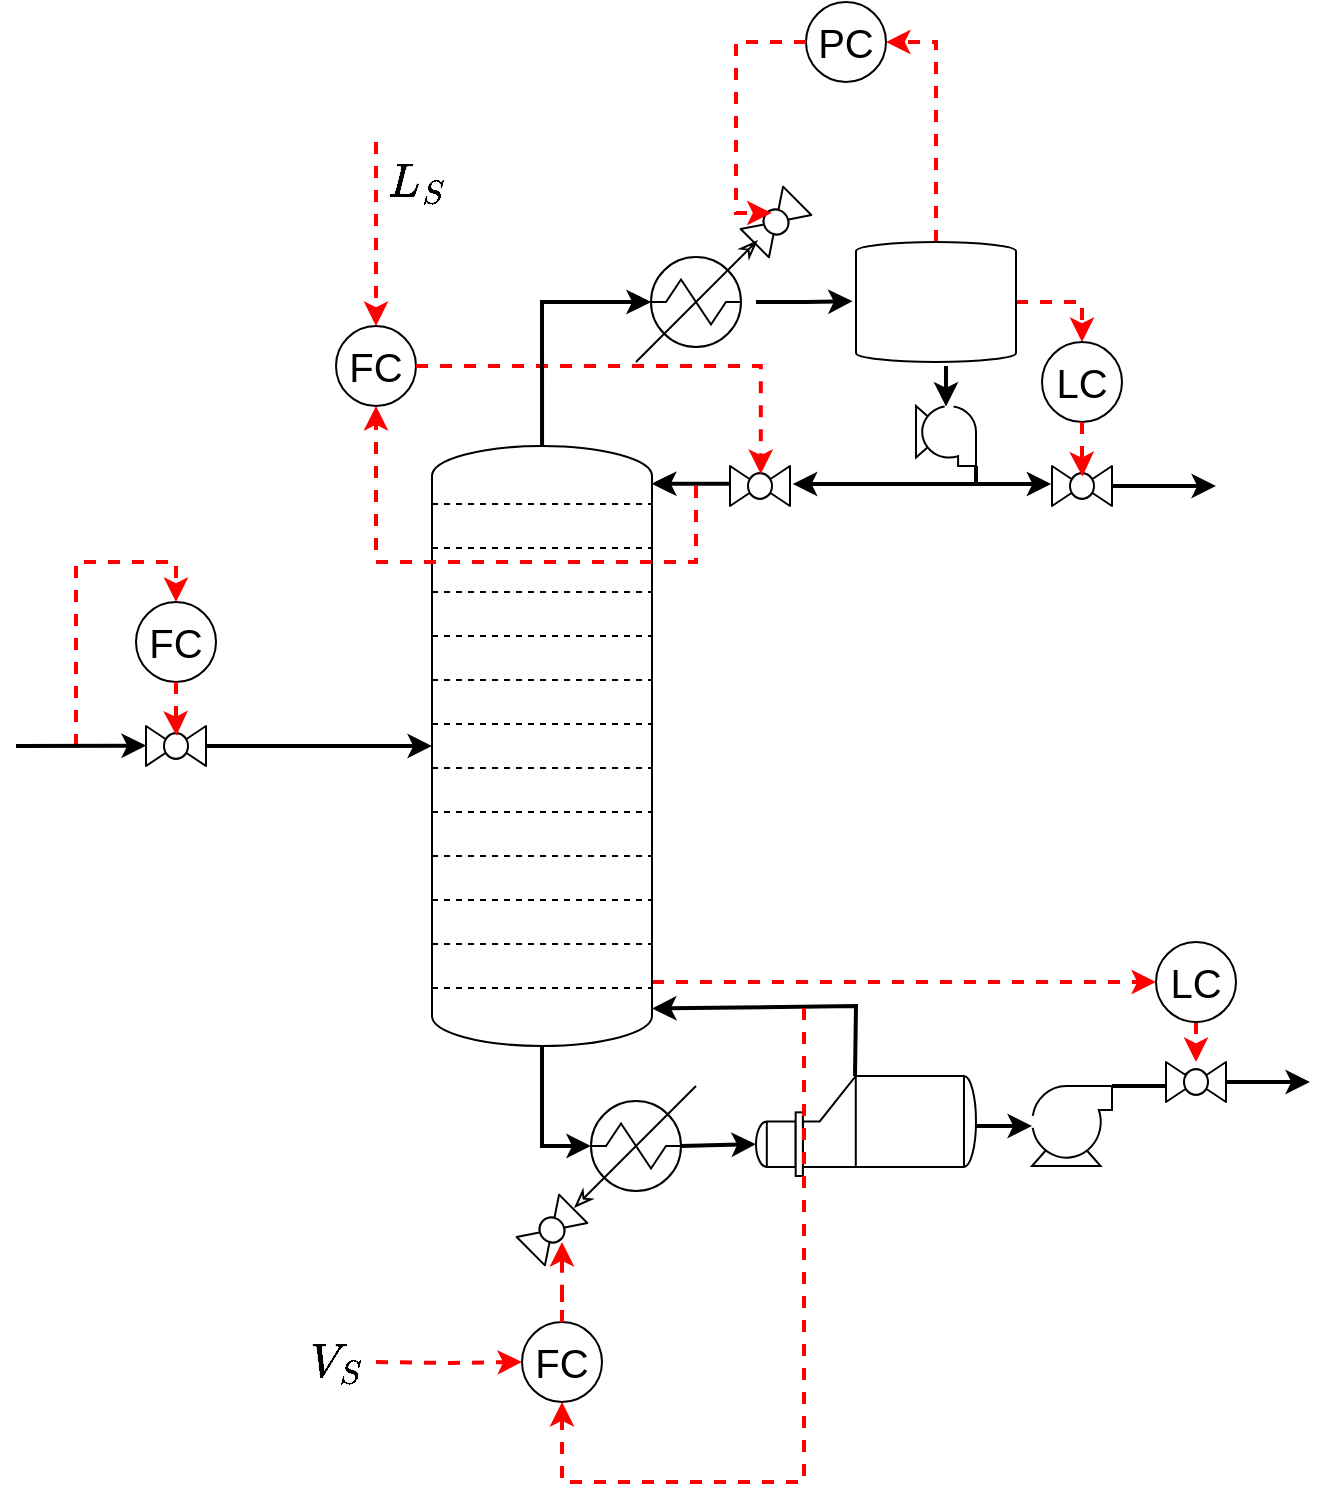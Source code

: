 <mxfile>
    <diagram id="n_FQf2AKHFINR0Hc34nD" name="Page-1">
        <mxGraphModel dx="680" dy="459" grid="1" gridSize="10" guides="1" tooltips="1" connect="1" arrows="1" fold="1" page="1" pageScale="1" pageWidth="1654" pageHeight="1169" math="1" shadow="0">
            <root>
                <mxCell id="0"/>
                <mxCell id="1" parent="0"/>
                <mxCell id="3" style="edgeStyle=orthogonalEdgeStyle;rounded=0;orthogonalLoop=1;jettySize=auto;html=1;exitX=1;exitY=0;exitDx=0;exitDy=0;exitPerimeter=0;entryX=0.063;entryY=0.469;entryDx=0;entryDy=0;entryPerimeter=0;strokeWidth=2;fontSize=20;" parent="1" source="19" target="41" edge="1">
                    <mxGeometry relative="1" as="geometry">
                        <Array as="points">
                            <mxPoint x="970" y="672"/>
                        </Array>
                    </mxGeometry>
                </mxCell>
                <mxCell id="5" value="&lt;span style=&quot;font-size: 20px;&quot;&gt;PC&lt;/span&gt;" style="ellipse;whiteSpace=wrap;html=1;fontSize=20;" parent="1" vertex="1">
                    <mxGeometry x="765" y="130" width="40" height="40" as="geometry"/>
                </mxCell>
                <mxCell id="6" value="" style="verticalLabelPosition=bottom;align=center;html=1;verticalAlign=top;pointerEvents=1;dashed=0;shape=mxgraph.pid2valves.valve;valveType=ball;rotation=-45;fontSize=20;" parent="1" vertex="1">
                    <mxGeometry x="735" y="230" width="30" height="20" as="geometry"/>
                </mxCell>
                <mxCell id="7" style="edgeStyle=orthogonalEdgeStyle;rounded=0;orthogonalLoop=1;jettySize=auto;html=1;strokeWidth=2;dashed=1;fillColor=#a20025;strokeColor=#FF0000;exitX=0.5;exitY=0;exitDx=0;exitDy=0;exitPerimeter=0;entryX=1;entryY=0.5;entryDx=0;entryDy=0;fontSize=20;" parent="1" source="17" target="5" edge="1">
                    <mxGeometry relative="1" as="geometry">
                        <mxPoint x="930" y="150" as="targetPoint"/>
                    </mxGeometry>
                </mxCell>
                <mxCell id="8" style="edgeStyle=orthogonalEdgeStyle;rounded=0;orthogonalLoop=1;jettySize=auto;html=1;entryX=0.554;entryY=0.264;entryDx=0;entryDy=0;entryPerimeter=0;strokeWidth=2;dashed=1;fillColor=#a20025;strokeColor=#FF0000;exitX=0;exitY=0.5;exitDx=0;exitDy=0;fontSize=20;" parent="1" source="5" target="6" edge="1">
                    <mxGeometry relative="1" as="geometry">
                        <Array as="points">
                            <mxPoint x="730" y="150"/>
                            <mxPoint x="730" y="235"/>
                        </Array>
                        <mxPoint x="850" y="120" as="sourcePoint"/>
                    </mxGeometry>
                </mxCell>
                <mxCell id="13" style="edgeStyle=orthogonalEdgeStyle;rounded=0;orthogonalLoop=1;jettySize=auto;html=1;entryX=0;entryY=0.5;entryDx=0;entryDy=0;dashed=1;strokeColor=#FF0000;strokeWidth=2;fontSize=20;" parent="1" source="14" target="51" edge="1">
                    <mxGeometry relative="1" as="geometry">
                        <Array as="points">
                            <mxPoint x="880" y="620"/>
                            <mxPoint x="880" y="620"/>
                        </Array>
                    </mxGeometry>
                </mxCell>
                <mxCell id="14" value="" style="verticalLabelPosition=bottom;outlineConnect=0;align=center;dashed=0;html=1;verticalAlign=top;shape=mxgraph.pid2misc.column;columnType=tray;fontSize=20;" parent="1" vertex="1">
                    <mxGeometry x="578" y="352" width="110" height="300" as="geometry"/>
                </mxCell>
                <mxCell id="15" style="edgeStyle=orthogonalEdgeStyle;rounded=0;orthogonalLoop=1;jettySize=auto;html=1;strokeWidth=2;fontSize=20;" parent="1" target="19" edge="1">
                    <mxGeometry relative="1" as="geometry">
                        <Array as="points">
                            <mxPoint x="858" y="692"/>
                            <mxPoint x="858" y="692"/>
                        </Array>
                        <mxPoint x="818" y="692" as="sourcePoint"/>
                    </mxGeometry>
                </mxCell>
                <mxCell id="16" style="edgeStyle=orthogonalEdgeStyle;rounded=0;orthogonalLoop=1;jettySize=auto;html=1;entryX=0.5;entryY=0;entryDx=0;entryDy=0;strokeWidth=2;dashed=1;fillColor=#a20025;strokeColor=#FF0000;fontSize=20;" parent="1" source="17" target="38" edge="1">
                    <mxGeometry relative="1" as="geometry"/>
                </mxCell>
                <mxCell id="17" value="" style="shape=mxgraph.pid.vessels.pressurized_vessel;html=1;pointerEvents=1;align=center;verticalLabelPosition=bottom;verticalAlign=top;dashed=0;fontSize=20;" parent="1" vertex="1">
                    <mxGeometry x="790" y="250" width="80" height="60" as="geometry"/>
                </mxCell>
                <mxCell id="18" style="edgeStyle=orthogonalEdgeStyle;rounded=0;orthogonalLoop=1;jettySize=auto;html=1;entryX=0.124;entryY=0.5;entryDx=0;entryDy=0;entryPerimeter=0;fontSize=20;" parent="1" source="14" target="32" edge="1">
                    <mxGeometry relative="1" as="geometry">
                        <mxPoint x="680" y="240" as="targetPoint"/>
                        <Array as="points">
                            <mxPoint x="633" y="280"/>
                        </Array>
                    </mxGeometry>
                </mxCell>
                <mxCell id="19" value="" style="verticalLabelPosition=bottom;outlineConnect=0;align=center;dashed=0;html=1;verticalAlign=top;shape=mxgraph.pid.compressors.centrifugal_compressor;fontSize=20;" parent="1" vertex="1">
                    <mxGeometry x="878" y="672" width="40" height="40" as="geometry"/>
                </mxCell>
                <mxCell id="67" style="edgeStyle=orthogonalEdgeStyle;rounded=0;html=1;entryX=0.5;entryY=0;entryDx=0;entryDy=0;strokeColor=#FF0000;strokeWidth=2;dashed=1;fontSize=20;" parent="1" target="30" edge="1">
                    <mxGeometry relative="1" as="geometry">
                        <mxPoint x="400" y="502" as="sourcePoint"/>
                        <Array as="points">
                            <mxPoint x="400" y="410"/>
                            <mxPoint x="450" y="410"/>
                        </Array>
                    </mxGeometry>
                </mxCell>
                <mxCell id="21" value="" style="verticalLabelPosition=bottom;align=center;html=1;verticalAlign=top;pointerEvents=1;dashed=0;shape=mxgraph.pid2valves.valve;valveType=ball;fontSize=20;" parent="1" vertex="1">
                    <mxGeometry x="435" y="492" width="30" height="20" as="geometry"/>
                </mxCell>
                <mxCell id="22" value="" style="shape=mxgraph.pid.heat_exchangers.reboiler;html=1;pointerEvents=1;align=center;verticalLabelPosition=bottom;verticalAlign=top;dashed=0;fontSize=20;" parent="1" vertex="1">
                    <mxGeometry x="740" y="667" width="110" height="50" as="geometry"/>
                </mxCell>
                <mxCell id="23" value="" style="verticalLabelPosition=bottom;outlineConnect=0;align=center;dashed=0;html=1;verticalAlign=top;shape=mxgraph.pid.compressors.centrifugal_compressor;rotation=90;fontSize=20;" parent="1" vertex="1">
                    <mxGeometry x="820" y="332" width="30" height="30" as="geometry"/>
                </mxCell>
                <mxCell id="24" value="" style="verticalLabelPosition=bottom;align=center;html=1;verticalAlign=top;pointerEvents=1;dashed=0;shape=mxgraph.pid2valves.valve;valveType=ball;fontSize=20;" parent="1" vertex="1">
                    <mxGeometry x="727" y="362" width="30" height="20" as="geometry"/>
                </mxCell>
                <mxCell id="58" style="edgeStyle=orthogonalEdgeStyle;html=1;strokeColor=default;strokeWidth=2;fontSize=20;" parent="1" source="25" edge="1">
                    <mxGeometry relative="1" as="geometry">
                        <mxPoint x="970" y="372" as="targetPoint"/>
                    </mxGeometry>
                </mxCell>
                <mxCell id="25" value="" style="verticalLabelPosition=bottom;align=center;html=1;verticalAlign=top;pointerEvents=1;dashed=0;shape=mxgraph.pid2valves.valve;valveType=ball;fontSize=20;" parent="1" vertex="1">
                    <mxGeometry x="888" y="362" width="30" height="20" as="geometry"/>
                </mxCell>
                <mxCell id="26" value="" style="endArrow=classic;html=1;rounded=0;exitX=-0.014;exitY=0.443;exitDx=0;exitDy=0;exitPerimeter=0;fontSize=20;" parent="1" source="24" edge="1">
                    <mxGeometry width="50" height="50" relative="1" as="geometry">
                        <mxPoint x="715.3" y="371.15" as="sourcePoint"/>
                        <mxPoint x="688" y="370.86" as="targetPoint"/>
                    </mxGeometry>
                </mxCell>
                <mxCell id="29" style="edgeStyle=orthogonalEdgeStyle;rounded=0;orthogonalLoop=1;jettySize=auto;html=1;entryX=0.01;entryY=0.5;entryDx=0;entryDy=0;entryPerimeter=0;strokeWidth=2;fontSize=20;" parent="1" target="23" edge="1">
                    <mxGeometry relative="1" as="geometry">
                        <mxPoint x="835" y="312" as="sourcePoint"/>
                        <Array as="points">
                            <mxPoint x="835" y="322"/>
                            <mxPoint x="835" y="322"/>
                        </Array>
                    </mxGeometry>
                </mxCell>
                <mxCell id="30" value="&lt;font style=&quot;font-size: 20px;&quot;&gt;FC&lt;/font&gt;" style="ellipse;whiteSpace=wrap;html=1;fontSize=20;" parent="1" vertex="1">
                    <mxGeometry x="430" y="430" width="40" height="40" as="geometry"/>
                </mxCell>
                <mxCell id="32" value="" style="shape=mxgraph.pid.heat_exchangers.condenser;html=1;pointerEvents=1;align=center;verticalLabelPosition=bottom;verticalAlign=top;dashed=0;movable=1;resizable=1;rotatable=1;deletable=1;editable=1;locked=0;connectable=1;fontSize=20;" parent="1" vertex="1">
                    <mxGeometry x="680" y="250" width="60" height="60" as="geometry"/>
                </mxCell>
                <mxCell id="33" style="edgeStyle=orthogonalEdgeStyle;rounded=0;orthogonalLoop=1;jettySize=auto;html=1;entryX=-0.021;entryY=0.494;entryDx=0;entryDy=0;entryPerimeter=0;strokeWidth=2;fontSize=20;" parent="1" source="32" target="17" edge="1">
                    <mxGeometry relative="1" as="geometry"/>
                </mxCell>
                <mxCell id="34" value="&lt;font style=&quot;font-size: 20px;&quot;&gt;FC&lt;/font&gt;" style="ellipse;whiteSpace=wrap;html=1;fontSize=20;" parent="1" vertex="1">
                    <mxGeometry x="530" y="292" width="40" height="40" as="geometry"/>
                </mxCell>
                <mxCell id="35" value="" style="shape=mxgraph.pid.heat_exchangers.heater;html=1;pointerEvents=1;align=center;verticalLabelPosition=bottom;verticalAlign=top;dashed=0;fontSize=20;" parent="1" vertex="1">
                    <mxGeometry x="650" y="672" width="60" height="60" as="geometry"/>
                </mxCell>
                <mxCell id="36" value="&lt;font style=&quot;font-size: 20px;&quot;&gt;FC&lt;/font&gt;" style="ellipse;whiteSpace=wrap;html=1;fontSize=20;" parent="1" vertex="1">
                    <mxGeometry x="623" y="790" width="40" height="40" as="geometry"/>
                </mxCell>
                <mxCell id="37" value="" style="verticalLabelPosition=bottom;align=center;html=1;verticalAlign=top;pointerEvents=1;dashed=0;shape=mxgraph.pid2valves.valve;valveType=ball;rotation=315;fontSize=20;" parent="1" vertex="1">
                    <mxGeometry x="623" y="734" width="30" height="20" as="geometry"/>
                </mxCell>
                <mxCell id="38" value="&lt;span style=&quot;font-size: 20px;&quot;&gt;LC&lt;/span&gt;" style="ellipse;whiteSpace=wrap;html=1;fontSize=20;" parent="1" vertex="1">
                    <mxGeometry x="883" y="300" width="40" height="40" as="geometry"/>
                </mxCell>
                <mxCell id="39" style="edgeStyle=orthogonalEdgeStyle;rounded=0;orthogonalLoop=1;jettySize=auto;html=1;entryX=0.507;entryY=0.26;entryDx=0;entryDy=0;entryPerimeter=0;strokeWidth=2;dashed=1;fillColor=#a20025;strokeColor=#FF0000;fontSize=20;" parent="1" source="38" target="25" edge="1">
                    <mxGeometry relative="1" as="geometry"/>
                </mxCell>
                <mxCell id="40" style="edgeStyle=orthogonalEdgeStyle;rounded=0;orthogonalLoop=1;jettySize=auto;html=1;entryX=0.513;entryY=0.2;entryDx=0;entryDy=0;entryPerimeter=0;strokeColor=#FF0000;strokeWidth=2;dashed=1;fontSize=20;" parent="1" source="34" target="24" edge="1">
                    <mxGeometry relative="1" as="geometry"/>
                </mxCell>
                <mxCell id="57" style="edgeStyle=orthogonalEdgeStyle;html=1;strokeColor=default;strokeWidth=2;fontSize=20;" parent="1" source="41" edge="1">
                    <mxGeometry relative="1" as="geometry">
                        <mxPoint x="1017" y="670" as="targetPoint"/>
                    </mxGeometry>
                </mxCell>
                <mxCell id="41" value="" style="verticalLabelPosition=bottom;align=center;html=1;verticalAlign=top;pointerEvents=1;dashed=0;shape=mxgraph.pid2valves.valve;valveType=ball;fontSize=20;" parent="1" vertex="1">
                    <mxGeometry x="945" y="660" width="30" height="20" as="geometry"/>
                </mxCell>
                <mxCell id="45" value="" style="endArrow=classic;html=1;rounded=0;exitX=0.45;exitY=0;exitDx=0;exitDy=0;exitPerimeter=0;endSize=6;curved=0;strokeColor=default;strokeWidth=2;fontSize=20;" parent="1" source="22" edge="1">
                    <mxGeometry width="50" height="50" relative="1" as="geometry">
                        <mxPoint x="778" y="662" as="sourcePoint"/>
                        <mxPoint x="688" y="633.27" as="targetPoint"/>
                        <Array as="points">
                            <mxPoint x="790" y="632"/>
                        </Array>
                    </mxGeometry>
                </mxCell>
                <mxCell id="47" style="edgeStyle=orthogonalEdgeStyle;rounded=0;orthogonalLoop=1;jettySize=auto;html=1;entryX=0;entryY=0.682;entryDx=0;entryDy=0;entryPerimeter=0;exitX=0.876;exitY=0.5;exitDx=0;exitDy=0;exitPerimeter=0;endSize=6;curved=0;strokeWidth=2;fontSize=20;" parent="1" target="22" edge="1">
                    <mxGeometry relative="1" as="geometry">
                        <mxPoint x="728" y="830" as="targetPoint"/>
                        <mxPoint x="702.56" y="702" as="sourcePoint"/>
                        <Array as="points">
                            <mxPoint x="703" y="701"/>
                        </Array>
                    </mxGeometry>
                </mxCell>
                <mxCell id="48" style="edgeStyle=orthogonalEdgeStyle;rounded=0;orthogonalLoop=1;jettySize=auto;html=1;entryX=0.124;entryY=0.5;entryDx=0;entryDy=0;entryPerimeter=0;endSize=6;curved=0;strokeWidth=2;fontSize=20;" parent="1" source="14" edge="1">
                    <mxGeometry relative="1" as="geometry">
                        <mxPoint x="657.44" y="702" as="targetPoint"/>
                        <Array as="points">
                            <mxPoint x="633" y="702"/>
                        </Array>
                    </mxGeometry>
                </mxCell>
                <mxCell id="49" style="edgeStyle=orthogonalEdgeStyle;rounded=0;orthogonalLoop=1;jettySize=auto;html=1;dashed=1;endSize=6;curved=0;strokeColor=#FF0000;strokeWidth=2;exitX=0.5;exitY=0;exitDx=0;exitDy=0;entryX=0.476;entryY=0.889;entryDx=0;entryDy=0;entryPerimeter=0;fontSize=20;" parent="1" source="36" target="37" edge="1">
                    <mxGeometry relative="1" as="geometry">
                        <mxPoint x="643" y="790" as="targetPoint"/>
                    </mxGeometry>
                </mxCell>
                <mxCell id="50" style="edgeStyle=orthogonalEdgeStyle;rounded=0;orthogonalLoop=1;jettySize=auto;html=1;entryX=0.507;entryY=0.24;entryDx=0;entryDy=0;entryPerimeter=0;dashed=1;endSize=6;curved=0;strokeColor=#FF0000;strokeWidth=2;fontSize=20;" parent="1" source="30" target="21" edge="1">
                    <mxGeometry relative="1" as="geometry"/>
                </mxCell>
                <mxCell id="59" style="edgeStyle=orthogonalEdgeStyle;html=1;dashed=1;strokeColor=#FF0000;strokeWidth=2;fontSize=20;" parent="1" source="51" target="41" edge="1">
                    <mxGeometry relative="1" as="geometry"/>
                </mxCell>
                <mxCell id="51" value="&lt;font style=&quot;font-size: 20px;&quot;&gt;LC&lt;/font&gt;" style="ellipse;whiteSpace=wrap;html=1;fontSize=20;" parent="1" vertex="1">
                    <mxGeometry x="940" y="600" width="40" height="40" as="geometry"/>
                </mxCell>
                <mxCell id="53" style="edgeStyle=orthogonalEdgeStyle;rounded=0;orthogonalLoop=1;jettySize=auto;html=1;entryX=1.047;entryY=0.43;entryDx=0;entryDy=0;entryPerimeter=0;exitX=1;exitY=0;exitDx=0;exitDy=0;exitPerimeter=0;strokeWidth=2;fontSize=20;" parent="1" edge="1" target="24" source="23">
                    <mxGeometry relative="1" as="geometry">
                        <mxPoint x="776.79" y="429.94" as="targetPoint"/>
                        <mxPoint x="870" y="419.94" as="sourcePoint"/>
                        <Array as="points">
                            <mxPoint x="850" y="371"/>
                            <mxPoint x="758" y="371"/>
                        </Array>
                    </mxGeometry>
                </mxCell>
                <mxCell id="54" value="" style="endArrow=classic;html=1;rounded=0;exitX=-0.014;exitY=0.443;exitDx=0;exitDy=0;exitPerimeter=0;strokeWidth=2;fontSize=20;" parent="1" edge="1">
                    <mxGeometry width="50" height="50" relative="1" as="geometry">
                        <mxPoint x="726.58" y="370.83" as="sourcePoint"/>
                        <mxPoint x="688" y="370.83" as="targetPoint"/>
                    </mxGeometry>
                </mxCell>
                <mxCell id="56" style="edgeStyle=orthogonalEdgeStyle;rounded=0;orthogonalLoop=1;jettySize=auto;html=1;entryX=0.124;entryY=0.5;entryDx=0;entryDy=0;entryPerimeter=0;strokeWidth=2;fontSize=20;" parent="1" edge="1">
                    <mxGeometry relative="1" as="geometry">
                        <mxPoint x="687.44" y="279.97" as="targetPoint"/>
                        <Array as="points">
                            <mxPoint x="633" y="279.97"/>
                        </Array>
                        <mxPoint x="633.034" y="351.97" as="sourcePoint"/>
                    </mxGeometry>
                </mxCell>
                <mxCell id="2" style="edgeStyle=orthogonalEdgeStyle;rounded=0;orthogonalLoop=1;jettySize=auto;html=1;entryX=0.5;entryY=1;entryDx=0;entryDy=0;dashed=1;endSize=6;curved=0;strokeColor=#FF0000;strokeWidth=2;fontSize=20;" parent="1" target="36" edge="1">
                    <mxGeometry relative="1" as="geometry">
                        <Array as="points">
                            <mxPoint x="764" y="870"/>
                            <mxPoint x="643" y="870"/>
                        </Array>
                        <mxPoint x="764" y="633" as="sourcePoint"/>
                    </mxGeometry>
                </mxCell>
                <mxCell id="61" style="edgeStyle=orthogonalEdgeStyle;rounded=0;orthogonalLoop=1;jettySize=auto;html=1;strokeColor=#FF0000;strokeWidth=2;dashed=1;entryX=0.5;entryY=1;entryDx=0;entryDy=0;fontSize=20;" parent="1" target="34" edge="1">
                    <mxGeometry relative="1" as="geometry">
                        <mxPoint x="710" y="372" as="sourcePoint"/>
                        <mxPoint x="510" y="380" as="targetPoint"/>
                        <Array as="points">
                            <mxPoint x="710" y="410"/>
                            <mxPoint x="550" y="410"/>
                        </Array>
                    </mxGeometry>
                </mxCell>
                <mxCell id="66" style="edgeStyle=orthogonalEdgeStyle;html=1;strokeColor=default;strokeWidth=2;rounded=0;fontSize=20;" parent="1" edge="1">
                    <mxGeometry relative="1" as="geometry">
                        <mxPoint x="370" y="502" as="sourcePoint"/>
                        <mxPoint x="435" y="501.83" as="targetPoint"/>
                        <Array as="points">
                            <mxPoint x="435" y="502"/>
                        </Array>
                    </mxGeometry>
                </mxCell>
                <mxCell id="65" style="edgeStyle=orthogonalEdgeStyle;html=1;strokeColor=default;strokeWidth=2;rounded=0;fontSize=20;" parent="1" source="21" target="14" edge="1">
                    <mxGeometry relative="1" as="geometry"/>
                </mxCell>
                <mxCell id="74" style="edgeStyle=elbowEdgeStyle;rounded=0;html=1;entryX=0.5;entryY=0;entryDx=0;entryDy=0;dashed=1;strokeColor=#FF0000;strokeWidth=2;fontSize=20;elbow=vertical;" parent="1" target="34" edge="1">
                    <mxGeometry relative="1" as="geometry">
                        <mxPoint x="550" y="200" as="sourcePoint"/>
                    </mxGeometry>
                </mxCell>
                <mxCell id="82" value="$$L_S$$" style="edgeLabel;html=1;align=center;verticalAlign=middle;resizable=0;points=[];fontSize=20;" parent="74" vertex="1" connectable="0">
                    <mxGeometry x="0.513" relative="1" as="geometry">
                        <mxPoint x="20" y="-50" as="offset"/>
                    </mxGeometry>
                </mxCell>
                <mxCell id="83" style="edgeStyle=orthogonalEdgeStyle;rounded=0;html=1;entryX=0;entryY=0.5;entryDx=0;entryDy=0;dashed=1;strokeColor=#FF0000;strokeWidth=2;fontSize=20;" edge="1" parent="1" target="36">
                    <mxGeometry relative="1" as="geometry">
                        <mxPoint x="550" y="810" as="sourcePoint"/>
                        <mxPoint x="623" y="810" as="targetPoint"/>
                    </mxGeometry>
                </mxCell>
                <mxCell id="84" value="$$V_S$$" style="edgeLabel;html=1;align=center;verticalAlign=middle;resizable=0;points=[];fontSize=20;" vertex="1" connectable="0" parent="83">
                    <mxGeometry x="0.211" y="-1" relative="1" as="geometry">
                        <mxPoint x="-64" y="-1" as="offset"/>
                    </mxGeometry>
                </mxCell>
                <mxCell id="85" style="edgeStyle=orthogonalEdgeStyle;rounded=0;orthogonalLoop=1;jettySize=auto;html=1;exitX=1;exitY=0;exitDx=0;exitDy=0;exitPerimeter=0;strokeWidth=2;fontSize=20;entryX=-0.013;entryY=0.45;entryDx=0;entryDy=0;entryPerimeter=0;" edge="1" parent="1" source="23" target="25">
                    <mxGeometry relative="1" as="geometry">
                        <mxPoint x="920" y="440" as="targetPoint"/>
                        <mxPoint x="860" y="372" as="sourcePoint"/>
                        <Array as="points">
                            <mxPoint x="850" y="371"/>
                        </Array>
                    </mxGeometry>
                </mxCell>
            </root>
        </mxGraphModel>
    </diagram>
</mxfile>